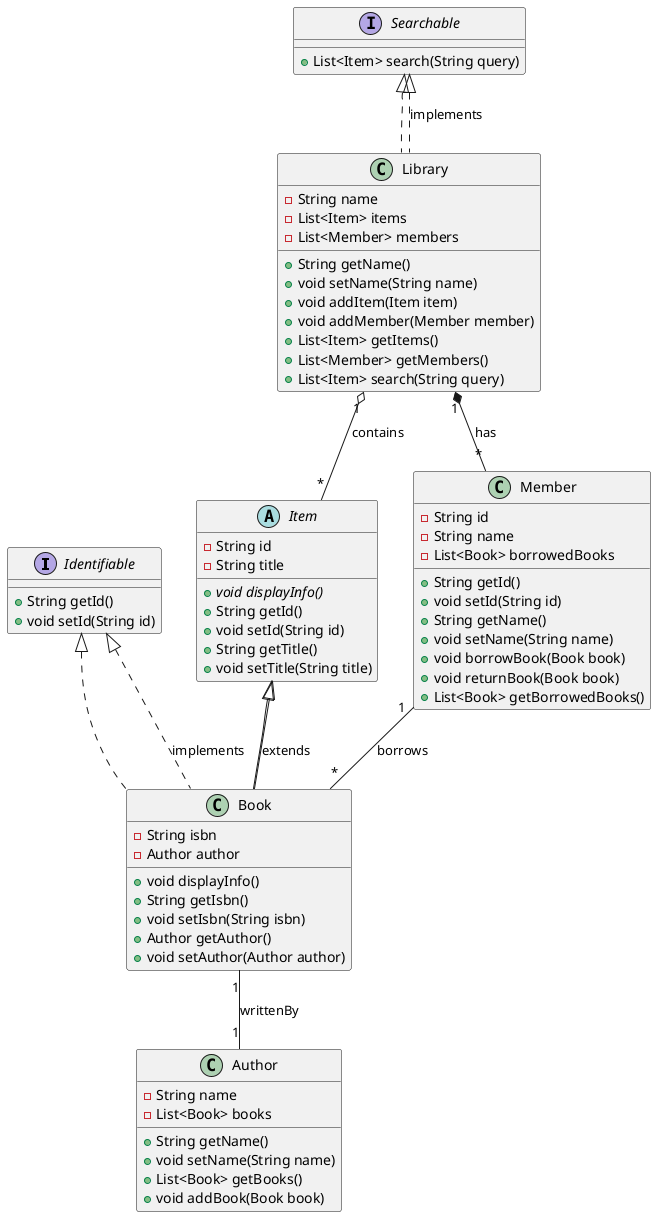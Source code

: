 @startuml
' Интерфейсы
interface Identifiable {
    +String getId()
    +void setId(String id)
}

interface Searchable {
    +List<Item> search(String query)
}

' Абстрактный класс
abstract class Item {
    -String id
    -String title
    +{abstract} void displayInfo()
    +String getId()
    +void setId(String id)
    +String getTitle()
    +void setTitle(String title)
}

' Конкретные классы
class Book extends Item implements Identifiable {
    -String isbn
    -Author author
    +void displayInfo()
    +String getIsbn()
    +void setIsbn(String isbn)
    +Author getAuthor()
    +void setAuthor(Author author)
}

class Author {
    -String name
    -List<Book> books
    +String getName()
    +void setName(String name)
    +List<Book> getBooks()
    +void addBook(Book book)
}

class Library implements Searchable {
    -String name
    -List<Item> items
    -List<Member> members
    +String getName()
    +void setName(String name)
    +void addItem(Item item)
    +void addMember(Member member)
    +List<Item> getItems()
    +List<Member> getMembers()
    +List<Item> search(String query)
}

class Member {
    -String id
    -String name
    -List<Book> borrowedBooks
    +String getId()
    +void setId(String id)
    +String getName()
    +void setName(String name)
    +void borrowBook(Book book)
    +void returnBook(Book book)
    +List<Book> getBorrowedBooks()
}

' Связи с агрегацией
Library "1" o-- "*" Item : contains
Library "1" *-- "*" Member : has

' Остальные связи
Book "1" -- "1" Author : writtenBy
Member "1" -- "*" Book : borrows
Item <|-- Book : extends
Identifiable <|.. Book : implements
Searchable <|.. Library : implements
@enduml